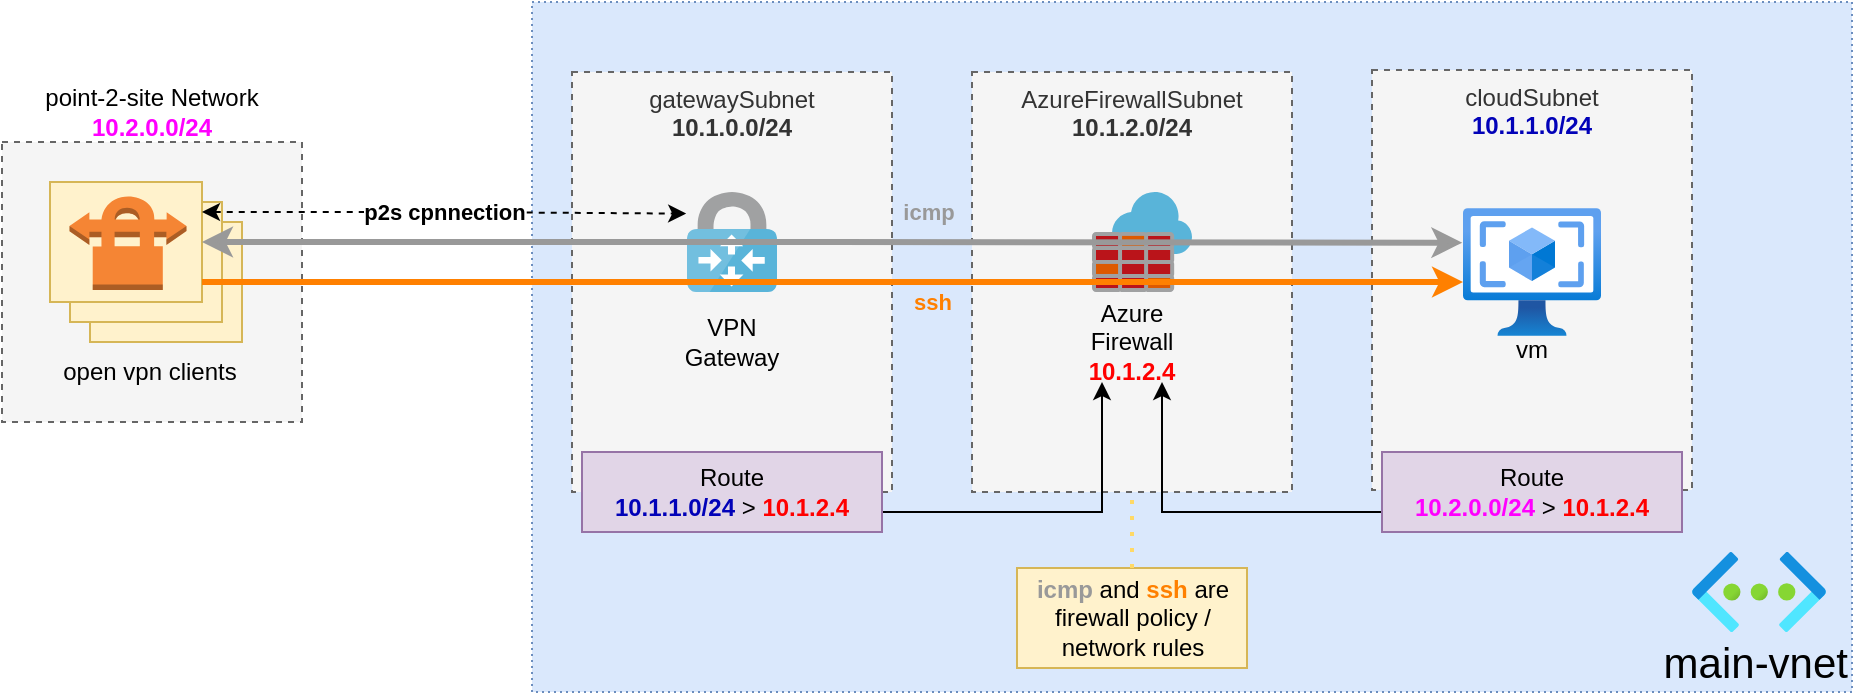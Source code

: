 <mxfile version="17.4.2" type="device"><diagram id="C5RBs43oDa-KdzZeNtuy" name="Page-1"><mxGraphModel dx="1053" dy="811" grid="1" gridSize="10" guides="1" tooltips="1" connect="1" arrows="1" fold="1" page="1" pageScale="1" pageWidth="827" pageHeight="1169" math="0" shadow="0"><root><mxCell id="WIyWlLk6GJQsqaUBKTNV-0"/><mxCell id="WIyWlLk6GJQsqaUBKTNV-1" parent="WIyWlLk6GJQsqaUBKTNV-0"/><mxCell id="M0fkvnnBqOUGJWuhVT8p-38" value="main-vnet" style="rounded=0;whiteSpace=wrap;html=1;fillColor=#dae8fc;dashed=1;dashPattern=1 2;verticalAlign=bottom;align=right;fontSize=21;strokeColor=#6c8ebf;" parent="WIyWlLk6GJQsqaUBKTNV-1" vertex="1"><mxGeometry x="420" y="145" width="660" height="345" as="geometry"/></mxCell><mxCell id="M0fkvnnBqOUGJWuhVT8p-22" value="cloudSubnet&lt;br&gt;&lt;b&gt;&lt;font color=&quot;#0202b8&quot;&gt;10.1.1.0/24&lt;/font&gt;&lt;/b&gt;" style="rounded=0;whiteSpace=wrap;html=1;fillColor=#f5f5f5;fontColor=#333333;strokeColor=#666666;dashed=1;verticalAlign=top;" parent="WIyWlLk6GJQsqaUBKTNV-1" vertex="1"><mxGeometry x="840" y="179" width="160" height="210" as="geometry"/></mxCell><mxCell id="M0fkvnnBqOUGJWuhVT8p-0" value="" style="rounded=0;whiteSpace=wrap;html=1;fillColor=#f5f5f5;fontColor=#333333;strokeColor=#666666;dashed=1;" parent="WIyWlLk6GJQsqaUBKTNV-1" vertex="1"><mxGeometry x="155" y="215" width="150" height="140" as="geometry"/></mxCell><mxCell id="M0fkvnnBqOUGJWuhVT8p-1" value="point-2-site Network&lt;br&gt;&lt;b&gt;&lt;font color=&quot;#ff00ff&quot;&gt;10.2.0.0/24&lt;/font&gt;&lt;/b&gt;" style="text;html=1;strokeColor=none;fillColor=none;align=center;verticalAlign=middle;whiteSpace=wrap;rounded=0;" parent="WIyWlLk6GJQsqaUBKTNV-1" vertex="1"><mxGeometry x="170" y="185" width="120" height="30" as="geometry"/></mxCell><mxCell id="M0fkvnnBqOUGJWuhVT8p-3" value="open vpn clients" style="text;html=1;strokeColor=none;fillColor=none;align=center;verticalAlign=middle;whiteSpace=wrap;rounded=0;" parent="WIyWlLk6GJQsqaUBKTNV-1" vertex="1"><mxGeometry x="169" y="315" width="120" height="30" as="geometry"/></mxCell><mxCell id="M0fkvnnBqOUGJWuhVT8p-15" value="" style="group" parent="WIyWlLk6GJQsqaUBKTNV-1" vertex="1" connectable="0"><mxGeometry x="179" y="235" width="96" height="80" as="geometry"/></mxCell><mxCell id="M0fkvnnBqOUGJWuhVT8p-14" value="" style="rounded=0;whiteSpace=wrap;html=1;fillColor=#fff2cc;strokeColor=#d6b656;" parent="M0fkvnnBqOUGJWuhVT8p-15" vertex="1"><mxGeometry x="20" y="20" width="76" height="60" as="geometry"/></mxCell><mxCell id="M0fkvnnBqOUGJWuhVT8p-13" value="" style="rounded=0;whiteSpace=wrap;html=1;fillColor=#fff2cc;strokeColor=#d6b656;" parent="M0fkvnnBqOUGJWuhVT8p-15" vertex="1"><mxGeometry x="10" y="10" width="76" height="60" as="geometry"/></mxCell><mxCell id="M0fkvnnBqOUGJWuhVT8p-11" value="" style="rounded=0;whiteSpace=wrap;html=1;fillColor=#fff2cc;strokeColor=#d6b656;" parent="M0fkvnnBqOUGJWuhVT8p-15" vertex="1"><mxGeometry width="76" height="60" as="geometry"/></mxCell><mxCell id="M0fkvnnBqOUGJWuhVT8p-2" value="" style="outlineConnect=0;dashed=0;verticalLabelPosition=bottom;verticalAlign=top;align=center;html=1;shape=mxgraph.aws3.vpn_connection;fillColor=#F58534;gradientColor=none;" parent="M0fkvnnBqOUGJWuhVT8p-15" vertex="1"><mxGeometry x="9.75" y="6" width="58.5" height="48" as="geometry"/></mxCell><mxCell id="M0fkvnnBqOUGJWuhVT8p-16" value="gatewaySubnet&lt;br&gt;&lt;b&gt;10.1.0.0/24&lt;/b&gt;" style="rounded=0;whiteSpace=wrap;html=1;fillColor=#f5f5f5;fontColor=#333333;strokeColor=#666666;dashed=1;verticalAlign=top;" parent="WIyWlLk6GJQsqaUBKTNV-1" vertex="1"><mxGeometry x="440" y="180" width="160" height="210" as="geometry"/></mxCell><mxCell id="M0fkvnnBqOUGJWuhVT8p-21" value="AzureFirewallSubnet&lt;br&gt;&lt;b&gt;10.1.2.0/24&lt;/b&gt;" style="rounded=0;whiteSpace=wrap;html=1;fillColor=#f5f5f5;fontColor=#333333;strokeColor=#666666;dashed=1;verticalAlign=top;" parent="WIyWlLk6GJQsqaUBKTNV-1" vertex="1"><mxGeometry x="640" y="180" width="160" height="210" as="geometry"/></mxCell><mxCell id="M0fkvnnBqOUGJWuhVT8p-23" value="" style="sketch=0;aspect=fixed;html=1;points=[];align=center;image;fontSize=12;image=img/lib/mscae/VPN_Gateway.svg;fillColor=#8CFF19;" parent="WIyWlLk6GJQsqaUBKTNV-1" vertex="1"><mxGeometry x="497.5" y="240" width="45" height="50" as="geometry"/></mxCell><mxCell id="M0fkvnnBqOUGJWuhVT8p-24" value="VPN Gateway" style="text;html=1;strokeColor=none;fillColor=none;align=center;verticalAlign=middle;whiteSpace=wrap;rounded=0;" parent="WIyWlLk6GJQsqaUBKTNV-1" vertex="1"><mxGeometry x="490" y="300" width="60" height="30" as="geometry"/></mxCell><mxCell id="M0fkvnnBqOUGJWuhVT8p-25" value="" style="sketch=0;aspect=fixed;html=1;points=[];align=center;image;fontSize=12;image=img/lib/mscae/Azure_Firewall.svg;fillColor=#8CFF19;" parent="WIyWlLk6GJQsqaUBKTNV-1" vertex="1"><mxGeometry x="700" y="240" width="50" height="50" as="geometry"/></mxCell><mxCell id="M0fkvnnBqOUGJWuhVT8p-26" value="Azure Firewall&lt;br&gt;&lt;b&gt;&lt;font color=&quot;#ff0000&quot;&gt;10.1.2.4&lt;/font&gt;&lt;/b&gt;" style="text;html=1;strokeColor=none;fillColor=none;align=center;verticalAlign=middle;whiteSpace=wrap;rounded=0;" parent="WIyWlLk6GJQsqaUBKTNV-1" vertex="1"><mxGeometry x="690" y="295" width="60" height="40" as="geometry"/></mxCell><mxCell id="M0fkvnnBqOUGJWuhVT8p-29" value="" style="aspect=fixed;html=1;points=[];align=center;image;fontSize=12;image=img/lib/azure2/compute/VM_Images_Classic.svg;fillColor=#8CFF19;" parent="WIyWlLk6GJQsqaUBKTNV-1" vertex="1"><mxGeometry x="885.5" y="248" width="69" height="64" as="geometry"/></mxCell><mxCell id="M0fkvnnBqOUGJWuhVT8p-30" value="vm" style="text;html=1;strokeColor=none;fillColor=none;align=center;verticalAlign=middle;whiteSpace=wrap;rounded=0;" parent="WIyWlLk6GJQsqaUBKTNV-1" vertex="1"><mxGeometry x="890" y="304" width="60" height="30" as="geometry"/></mxCell><mxCell id="M0fkvnnBqOUGJWuhVT8p-34" style="edgeStyle=orthogonalEdgeStyle;rounded=0;orthogonalLoop=1;jettySize=auto;html=1;exitX=1;exitY=0.75;exitDx=0;exitDy=0;entryX=0.25;entryY=1;entryDx=0;entryDy=0;fontColor=#FF00FF;" parent="WIyWlLk6GJQsqaUBKTNV-1" source="M0fkvnnBqOUGJWuhVT8p-31" target="M0fkvnnBqOUGJWuhVT8p-26" edge="1"><mxGeometry relative="1" as="geometry"/></mxCell><mxCell id="M0fkvnnBqOUGJWuhVT8p-31" value="Route&lt;br&gt;&lt;font color=&quot;#0202b8&quot;&gt;&lt;b&gt;10.1.1.0/24&lt;/b&gt;&lt;/font&gt; &amp;gt; &lt;b&gt;&lt;font color=&quot;#ff0000&quot;&gt;10.1.2.4&lt;/font&gt;&lt;/b&gt;" style="rounded=0;whiteSpace=wrap;html=1;fillColor=#e1d5e7;strokeColor=#9673a6;" parent="WIyWlLk6GJQsqaUBKTNV-1" vertex="1"><mxGeometry x="445" y="370" width="150" height="40" as="geometry"/></mxCell><mxCell id="M0fkvnnBqOUGJWuhVT8p-35" style="edgeStyle=orthogonalEdgeStyle;rounded=0;orthogonalLoop=1;jettySize=auto;html=1;exitX=0;exitY=0.75;exitDx=0;exitDy=0;fontColor=#FF00FF;entryX=0.75;entryY=1;entryDx=0;entryDy=0;" parent="WIyWlLk6GJQsqaUBKTNV-1" source="M0fkvnnBqOUGJWuhVT8p-32" target="M0fkvnnBqOUGJWuhVT8p-26" edge="1"><mxGeometry relative="1" as="geometry"><mxPoint x="735" y="340" as="targetPoint"/></mxGeometry></mxCell><mxCell id="M0fkvnnBqOUGJWuhVT8p-32" value="Route&lt;br&gt;&lt;font color=&quot;#ff00ff&quot;&gt;&lt;b&gt;10.2.0.0/24&lt;/b&gt;&lt;/font&gt; &amp;gt; &lt;b&gt;&lt;font color=&quot;#ff0000&quot;&gt;10.1.2.4&lt;/font&gt;&lt;/b&gt;" style="rounded=0;whiteSpace=wrap;html=1;fillColor=#e1d5e7;strokeColor=#9673a6;" parent="WIyWlLk6GJQsqaUBKTNV-1" vertex="1"><mxGeometry x="845" y="370" width="150" height="40" as="geometry"/></mxCell><mxCell id="M0fkvnnBqOUGJWuhVT8p-33" value="&lt;b&gt;&lt;font color=&quot;#000000&quot;&gt;p2s cpnnection&lt;/font&gt;&lt;/b&gt;" style="edgeStyle=orthogonalEdgeStyle;rounded=0;orthogonalLoop=1;jettySize=auto;html=1;exitX=1;exitY=0.25;exitDx=0;exitDy=0;fontColor=#FF00FF;startArrow=classic;startFill=1;dashed=1;entryX=-0.009;entryY=0.216;entryDx=0;entryDy=0;entryPerimeter=0;" parent="WIyWlLk6GJQsqaUBKTNV-1" source="M0fkvnnBqOUGJWuhVT8p-11" target="M0fkvnnBqOUGJWuhVT8p-23" edge="1"><mxGeometry relative="1" as="geometry"/></mxCell><mxCell id="M0fkvnnBqOUGJWuhVT8p-39" value="" style="aspect=fixed;html=1;points=[];align=center;image;fontSize=12;image=img/lib/azure2/networking/Virtual_Networks.svg;dashed=1;dashPattern=1 2;fontColor=#000000;fillColor=none;" parent="WIyWlLk6GJQsqaUBKTNV-1" vertex="1"><mxGeometry x="1000" y="420" width="67" height="40" as="geometry"/></mxCell><mxCell id="cuR5bZWS7l0_rtug8mPD-0" value="icmp" style="edgeStyle=orthogonalEdgeStyle;rounded=0;orthogonalLoop=1;jettySize=auto;html=1;exitX=1;exitY=0.5;exitDx=0;exitDy=0;entryX=-0.005;entryY=0.271;entryDx=0;entryDy=0;entryPerimeter=0;startArrow=classic;startFill=1;strokeWidth=3;fontStyle=1;labelBackgroundColor=none;strokeColor=#999999;fontColor=#999999;" edge="1" parent="WIyWlLk6GJQsqaUBKTNV-1" source="M0fkvnnBqOUGJWuhVT8p-11" target="M0fkvnnBqOUGJWuhVT8p-29"><mxGeometry x="0.153" y="15" relative="1" as="geometry"><mxPoint as="offset"/></mxGeometry></mxCell><mxCell id="cuR5bZWS7l0_rtug8mPD-1" value="ssh" style="edgeStyle=orthogonalEdgeStyle;rounded=0;orthogonalLoop=1;jettySize=auto;html=1;exitX=1;exitY=0.75;exitDx=0;exitDy=0;strokeWidth=3;fontStyle=1;labelBackgroundColor=none;fontColor=#FF8000;strokeColor=#FF8000;" edge="1" parent="WIyWlLk6GJQsqaUBKTNV-1"><mxGeometry x="0.158" y="-10" relative="1" as="geometry"><mxPoint x="255" y="285" as="sourcePoint"/><mxPoint x="885.5" y="285" as="targetPoint"/><mxPoint as="offset"/></mxGeometry></mxCell><mxCell id="cuR5bZWS7l0_rtug8mPD-2" value="&lt;b&gt;&lt;font color=&quot;#999999&quot;&gt;icmp&lt;/font&gt;&lt;/b&gt;&lt;font color=&quot;#000000&quot;&gt; and &lt;/font&gt;&lt;b&gt;&lt;font color=&quot;#ff8000&quot;&gt;ssh&lt;/font&gt;&lt;/b&gt;&lt;font color=&quot;#000000&quot;&gt; are firewall policy / network rules&lt;/font&gt;" style="text;html=1;strokeColor=#d6b656;fillColor=#fff2cc;align=center;verticalAlign=middle;whiteSpace=wrap;rounded=0;" vertex="1" parent="WIyWlLk6GJQsqaUBKTNV-1"><mxGeometry x="662.5" y="428" width="115" height="50" as="geometry"/></mxCell><mxCell id="cuR5bZWS7l0_rtug8mPD-3" value="" style="endArrow=none;dashed=1;html=1;dashPattern=1 3;strokeWidth=2;rounded=0;labelBackgroundColor=none;fontColor=#999999;entryX=0.5;entryY=1;entryDx=0;entryDy=0;exitX=0.5;exitY=0;exitDx=0;exitDy=0;strokeColor=#FFD966;" edge="1" parent="WIyWlLk6GJQsqaUBKTNV-1" source="cuR5bZWS7l0_rtug8mPD-2" target="M0fkvnnBqOUGJWuhVT8p-21"><mxGeometry width="50" height="50" relative="1" as="geometry"><mxPoint x="600" y="220" as="sourcePoint"/><mxPoint x="650" y="170" as="targetPoint"/></mxGeometry></mxCell></root></mxGraphModel></diagram></mxfile>